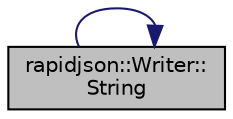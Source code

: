 digraph "rapidjson::Writer::String"
{
 // INTERACTIVE_SVG=YES
 // LATEX_PDF_SIZE
  edge [fontname="Helvetica",fontsize="10",labelfontname="Helvetica",labelfontsize="10"];
  node [fontname="Helvetica",fontsize="10",shape=record];
  rankdir="RL";
  Node56 [label="rapidjson::Writer::\lString",height=0.2,width=0.4,color="black", fillcolor="grey75", style="filled", fontcolor="black",tooltip="Simpler but slower overload."];
  Node56 -> Node56 [dir="back",color="midnightblue",fontsize="10",style="solid",fontname="Helvetica"];
}
